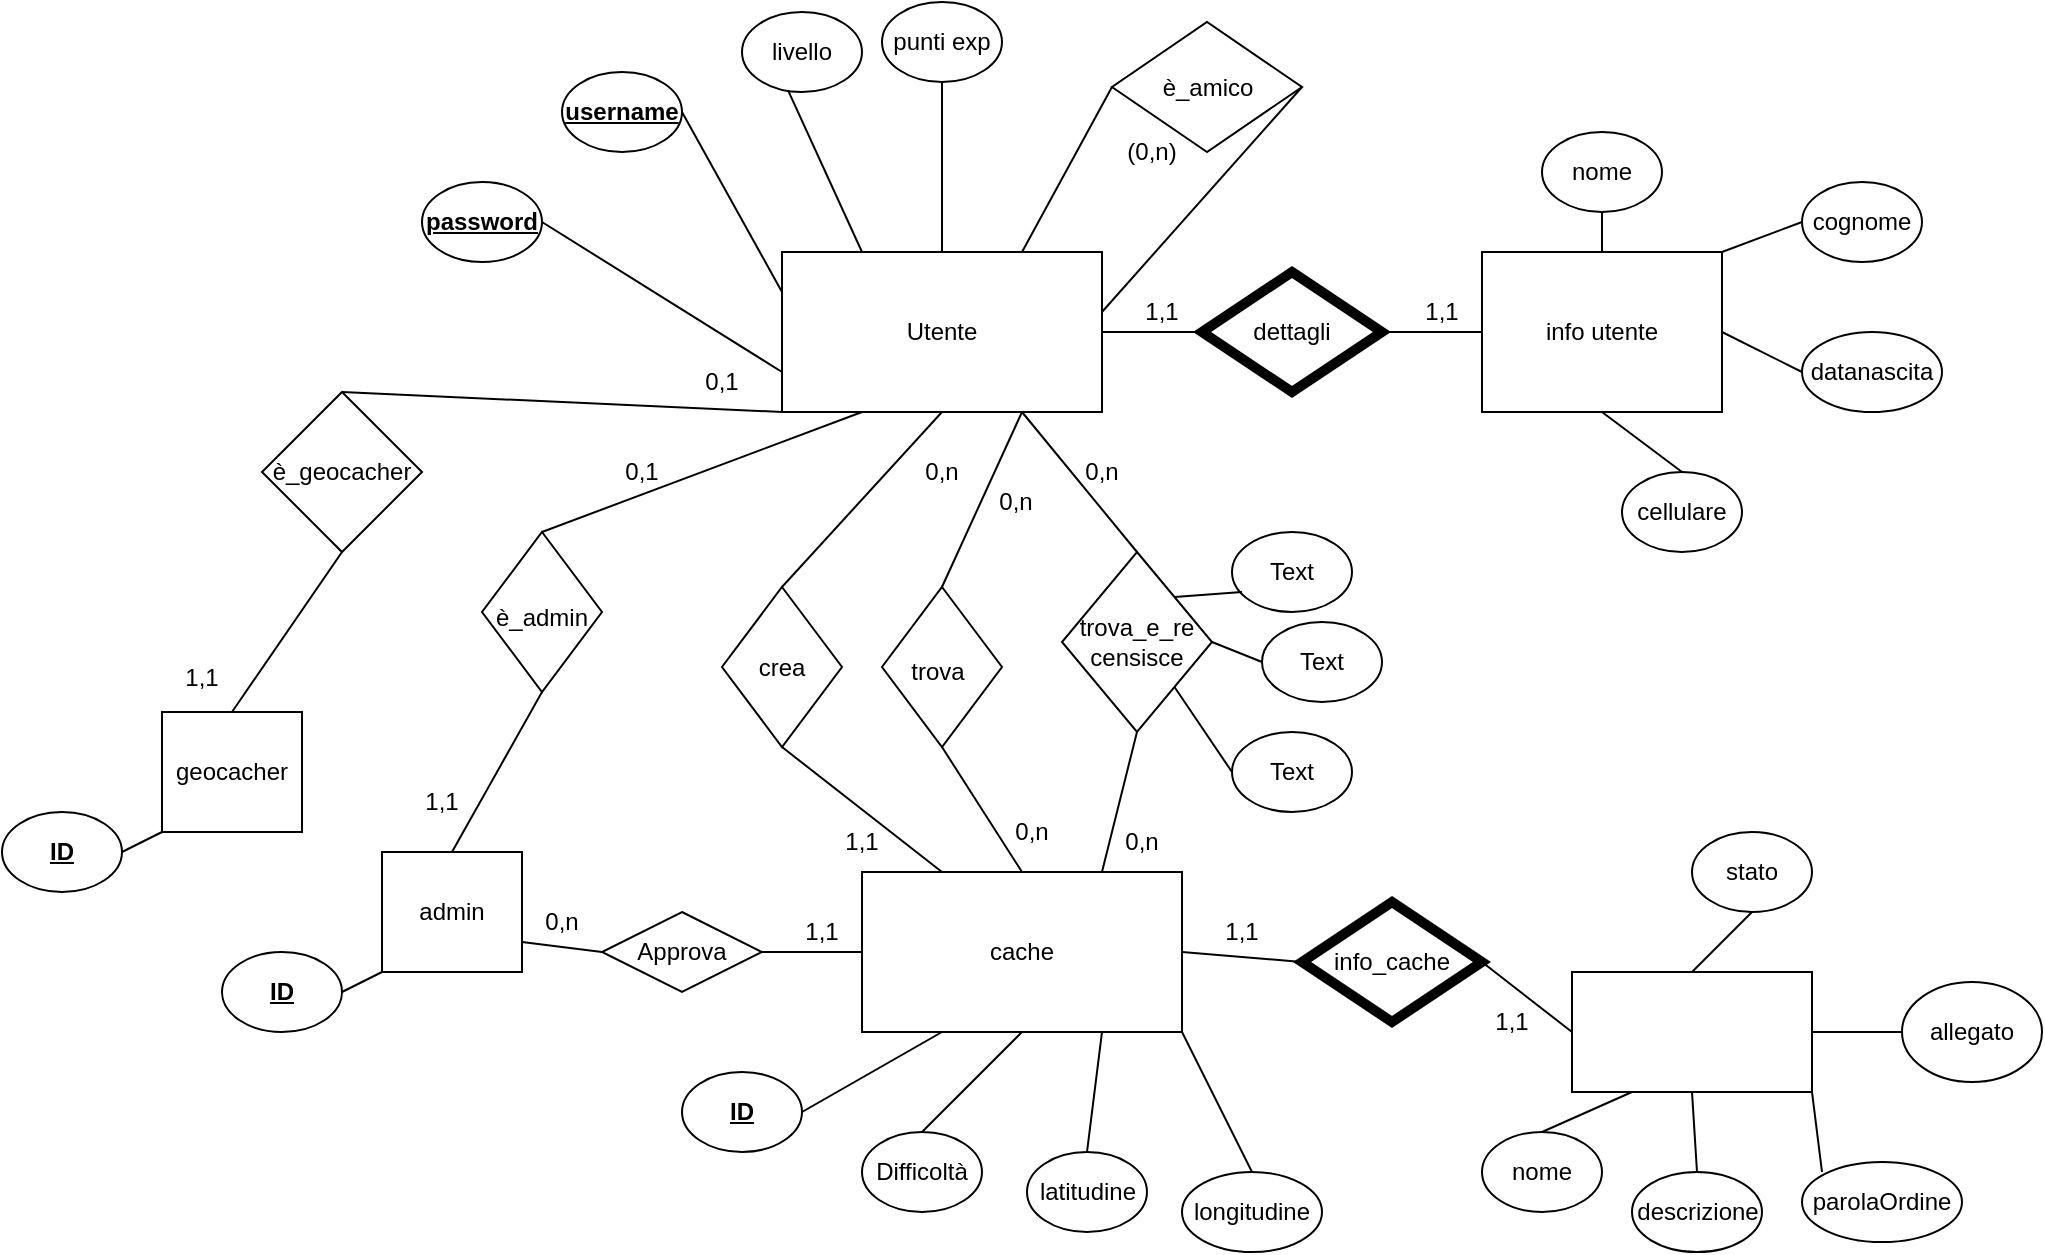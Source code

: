 <mxfile version="21.1.8" type="device">
  <diagram name="Page-1" id="e7e014a7-5840-1c2e-5031-d8a46d1fe8dd">
    <mxGraphModel dx="1300" dy="731" grid="1" gridSize="10" guides="1" tooltips="1" connect="1" arrows="1" fold="1" page="1" pageScale="1" pageWidth="1169" pageHeight="826" background="none" math="0" shadow="0">
      <root>
        <mxCell id="0" />
        <mxCell id="1" parent="0" />
        <mxCell id="Q5NFVKNASg1knYDvpwz5-41" value="" style="rounded=0;whiteSpace=wrap;html=1;" vertex="1" parent="1">
          <mxGeometry x="400" y="200" width="160" height="80" as="geometry" />
        </mxCell>
        <mxCell id="Q5NFVKNASg1knYDvpwz5-49" value="Utente" style="text;html=1;strokeColor=none;fillColor=none;align=center;verticalAlign=middle;whiteSpace=wrap;rounded=0;" vertex="1" parent="1">
          <mxGeometry x="450" y="225" width="60" height="30" as="geometry" />
        </mxCell>
        <mxCell id="Q5NFVKNASg1knYDvpwz5-52" value="" style="ellipse;whiteSpace=wrap;html=1;" vertex="1" parent="1">
          <mxGeometry x="855" y="490" width="60" height="40" as="geometry" />
        </mxCell>
        <mxCell id="Q5NFVKNASg1knYDvpwz5-53" value="" style="ellipse;whiteSpace=wrap;html=1;" vertex="1" parent="1">
          <mxGeometry x="450" y="75" width="60" height="40" as="geometry" />
        </mxCell>
        <mxCell id="Q5NFVKNASg1knYDvpwz5-54" value="" style="ellipse;whiteSpace=wrap;html=1;" vertex="1" parent="1">
          <mxGeometry x="380" y="80" width="60" height="40" as="geometry" />
        </mxCell>
        <mxCell id="Q5NFVKNASg1knYDvpwz5-56" value="" style="ellipse;whiteSpace=wrap;html=1;" vertex="1" parent="1">
          <mxGeometry x="290" y="110" width="60" height="40" as="geometry" />
        </mxCell>
        <mxCell id="Q5NFVKNASg1knYDvpwz5-57" value="" style="ellipse;whiteSpace=wrap;html=1;" vertex="1" parent="1">
          <mxGeometry x="220" y="165" width="60" height="40" as="geometry" />
        </mxCell>
        <mxCell id="Q5NFVKNASg1knYDvpwz5-58" value="&lt;b&gt;&lt;u&gt;password&lt;/u&gt;&lt;/b&gt;" style="text;html=1;strokeColor=none;fillColor=none;align=center;verticalAlign=middle;whiteSpace=wrap;rounded=0;" vertex="1" parent="1">
          <mxGeometry x="220" y="170" width="60" height="30" as="geometry" />
        </mxCell>
        <mxCell id="Q5NFVKNASg1knYDvpwz5-59" value="&lt;b&gt;&lt;u&gt;username&lt;/u&gt;&lt;/b&gt;" style="text;html=1;strokeColor=none;fillColor=none;align=center;verticalAlign=middle;whiteSpace=wrap;rounded=0;" vertex="1" parent="1">
          <mxGeometry x="290" y="112.5" width="60" height="35" as="geometry" />
        </mxCell>
        <mxCell id="Q5NFVKNASg1knYDvpwz5-61" value="" style="rhombus;whiteSpace=wrap;html=1;strokeWidth=5;" vertex="1" parent="1">
          <mxGeometry x="610" y="210" width="90" height="60" as="geometry" />
        </mxCell>
        <mxCell id="Q5NFVKNASg1knYDvpwz5-62" value="" style="rounded=0;whiteSpace=wrap;html=1;" vertex="1" parent="1">
          <mxGeometry x="750" y="200" width="120" height="80" as="geometry" />
        </mxCell>
        <mxCell id="Q5NFVKNASg1knYDvpwz5-63" value="dettagli" style="text;html=1;strokeColor=none;fillColor=none;align=center;verticalAlign=middle;whiteSpace=wrap;rounded=0;" vertex="1" parent="1">
          <mxGeometry x="625" y="225" width="60" height="30" as="geometry" />
        </mxCell>
        <mxCell id="Q5NFVKNASg1knYDvpwz5-64" value="" style="endArrow=none;html=1;rounded=0;exitX=1;exitY=0.5;exitDx=0;exitDy=0;entryX=0;entryY=0.5;entryDx=0;entryDy=0;" edge="1" parent="1" source="Q5NFVKNASg1knYDvpwz5-41" target="Q5NFVKNASg1knYDvpwz5-61">
          <mxGeometry width="50" height="50" relative="1" as="geometry">
            <mxPoint x="570" y="220" as="sourcePoint" />
            <mxPoint x="620" y="170" as="targetPoint" />
          </mxGeometry>
        </mxCell>
        <mxCell id="Q5NFVKNASg1knYDvpwz5-66" value="" style="endArrow=none;html=1;rounded=0;exitX=1;exitY=0.5;exitDx=0;exitDy=0;entryX=0;entryY=0.5;entryDx=0;entryDy=0;" edge="1" parent="1" source="Q5NFVKNASg1knYDvpwz5-61" target="Q5NFVKNASg1knYDvpwz5-62">
          <mxGeometry width="50" height="50" relative="1" as="geometry">
            <mxPoint x="570" y="220" as="sourcePoint" />
            <mxPoint x="620" y="170" as="targetPoint" />
          </mxGeometry>
        </mxCell>
        <mxCell id="Q5NFVKNASg1knYDvpwz5-67" value="info utente" style="text;html=1;strokeColor=none;fillColor=none;align=center;verticalAlign=middle;whiteSpace=wrap;rounded=0;" vertex="1" parent="1">
          <mxGeometry x="780" y="225" width="60" height="30" as="geometry" />
        </mxCell>
        <mxCell id="Q5NFVKNASg1knYDvpwz5-69" value="livello" style="text;html=1;strokeColor=none;fillColor=none;align=center;verticalAlign=middle;whiteSpace=wrap;rounded=0;" vertex="1" parent="1">
          <mxGeometry x="380" y="85" width="60" height="30" as="geometry" />
        </mxCell>
        <mxCell id="Q5NFVKNASg1knYDvpwz5-71" value="punti exp" style="text;html=1;strokeColor=none;fillColor=none;align=center;verticalAlign=middle;whiteSpace=wrap;rounded=0;" vertex="1" parent="1">
          <mxGeometry x="450" y="80" width="60" height="30" as="geometry" />
        </mxCell>
        <mxCell id="Q5NFVKNASg1knYDvpwz5-72" value="" style="ellipse;whiteSpace=wrap;html=1;" vertex="1" parent="1">
          <mxGeometry x="780" y="140" width="60" height="40" as="geometry" />
        </mxCell>
        <mxCell id="Q5NFVKNASg1knYDvpwz5-73" value="" style="ellipse;whiteSpace=wrap;html=1;" vertex="1" parent="1">
          <mxGeometry x="910" y="165" width="60" height="40" as="geometry" />
        </mxCell>
        <mxCell id="Q5NFVKNASg1knYDvpwz5-75" value="" style="ellipse;whiteSpace=wrap;html=1;" vertex="1" parent="1">
          <mxGeometry x="910" y="240" width="70" height="40" as="geometry" />
        </mxCell>
        <mxCell id="Q5NFVKNASg1knYDvpwz5-76" value="" style="ellipse;whiteSpace=wrap;html=1;" vertex="1" parent="1">
          <mxGeometry x="820" y="310" width="60" height="40" as="geometry" />
        </mxCell>
        <mxCell id="Q5NFVKNASg1knYDvpwz5-77" value="cellulare" style="text;html=1;strokeColor=none;fillColor=none;align=center;verticalAlign=middle;whiteSpace=wrap;rounded=0;" vertex="1" parent="1">
          <mxGeometry x="820" y="315" width="60" height="30" as="geometry" />
        </mxCell>
        <mxCell id="Q5NFVKNASg1knYDvpwz5-78" value="datanascita" style="text;html=1;strokeColor=none;fillColor=none;align=center;verticalAlign=middle;whiteSpace=wrap;rounded=0;" vertex="1" parent="1">
          <mxGeometry x="915" y="245" width="60" height="30" as="geometry" />
        </mxCell>
        <mxCell id="Q5NFVKNASg1knYDvpwz5-79" value="cognome" style="text;html=1;strokeColor=none;fillColor=none;align=center;verticalAlign=middle;whiteSpace=wrap;rounded=0;" vertex="1" parent="1">
          <mxGeometry x="910" y="170" width="60" height="30" as="geometry" />
        </mxCell>
        <mxCell id="Q5NFVKNASg1knYDvpwz5-80" value="nome" style="text;html=1;strokeColor=none;fillColor=none;align=center;verticalAlign=middle;whiteSpace=wrap;rounded=0;" vertex="1" parent="1">
          <mxGeometry x="780" y="145" width="60" height="30" as="geometry" />
        </mxCell>
        <mxCell id="Q5NFVKNASg1knYDvpwz5-82" value="" style="endArrow=none;html=1;rounded=0;exitX=0.5;exitY=0;exitDx=0;exitDy=0;entryX=0.5;entryY=1;entryDx=0;entryDy=0;" edge="1" parent="1" source="Q5NFVKNASg1knYDvpwz5-41" target="Q5NFVKNASg1knYDvpwz5-53">
          <mxGeometry width="50" height="50" relative="1" as="geometry">
            <mxPoint x="590" y="300" as="sourcePoint" />
            <mxPoint x="640" y="250" as="targetPoint" />
          </mxGeometry>
        </mxCell>
        <mxCell id="Q5NFVKNASg1knYDvpwz5-83" value="" style="endArrow=none;html=1;rounded=0;exitX=0.5;exitY=1;exitDx=0;exitDy=0;entryX=0.5;entryY=0;entryDx=0;entryDy=0;" edge="1" parent="1" source="Q5NFVKNASg1knYDvpwz5-62" target="Q5NFVKNASg1knYDvpwz5-76">
          <mxGeometry width="50" height="50" relative="1" as="geometry">
            <mxPoint x="595" y="157.5" as="sourcePoint" />
            <mxPoint x="630" y="132.5" as="targetPoint" />
          </mxGeometry>
        </mxCell>
        <mxCell id="Q5NFVKNASg1knYDvpwz5-84" value="" style="endArrow=none;html=1;rounded=0;exitX=0;exitY=0.75;exitDx=0;exitDy=0;entryX=1;entryY=0.5;entryDx=0;entryDy=0;" edge="1" parent="1" source="Q5NFVKNASg1knYDvpwz5-41" target="Q5NFVKNASg1knYDvpwz5-58">
          <mxGeometry width="50" height="50" relative="1" as="geometry">
            <mxPoint x="605" y="167.5" as="sourcePoint" />
            <mxPoint x="640" y="142.5" as="targetPoint" />
          </mxGeometry>
        </mxCell>
        <mxCell id="Q5NFVKNASg1knYDvpwz5-85" value="" style="endArrow=none;html=1;rounded=0;exitX=0;exitY=0.25;exitDx=0;exitDy=0;entryX=1;entryY=0.5;entryDx=0;entryDy=0;" edge="1" parent="1" source="Q5NFVKNASg1knYDvpwz5-41" target="Q5NFVKNASg1knYDvpwz5-59">
          <mxGeometry width="50" height="50" relative="1" as="geometry">
            <mxPoint x="615" y="177.5" as="sourcePoint" />
            <mxPoint x="650" y="152.5" as="targetPoint" />
          </mxGeometry>
        </mxCell>
        <mxCell id="Q5NFVKNASg1knYDvpwz5-87" value="" style="endArrow=none;html=1;rounded=0;exitX=0.25;exitY=0;exitDx=0;exitDy=0;entryX=0.384;entryY=0.98;entryDx=0;entryDy=0;entryPerimeter=0;" edge="1" parent="1" source="Q5NFVKNASg1knYDvpwz5-41" target="Q5NFVKNASg1knYDvpwz5-54">
          <mxGeometry width="50" height="50" relative="1" as="geometry">
            <mxPoint x="635" y="197.5" as="sourcePoint" />
            <mxPoint x="670" y="172.5" as="targetPoint" />
          </mxGeometry>
        </mxCell>
        <mxCell id="Q5NFVKNASg1knYDvpwz5-88" value="" style="endArrow=none;html=1;rounded=0;exitX=1;exitY=0.5;exitDx=0;exitDy=0;entryX=0;entryY=0.5;entryDx=0;entryDy=0;" edge="1" parent="1" source="Q5NFVKNASg1knYDvpwz5-62" target="Q5NFVKNASg1knYDvpwz5-75">
          <mxGeometry width="50" height="50" relative="1" as="geometry">
            <mxPoint x="605" y="167.5" as="sourcePoint" />
            <mxPoint x="640" y="142.5" as="targetPoint" />
          </mxGeometry>
        </mxCell>
        <mxCell id="Q5NFVKNASg1knYDvpwz5-89" value="" style="endArrow=none;html=1;rounded=0;exitX=1;exitY=0;exitDx=0;exitDy=0;entryX=0;entryY=0.5;entryDx=0;entryDy=0;" edge="1" parent="1" source="Q5NFVKNASg1knYDvpwz5-62" target="Q5NFVKNASg1knYDvpwz5-79">
          <mxGeometry width="50" height="50" relative="1" as="geometry">
            <mxPoint x="615" y="177.5" as="sourcePoint" />
            <mxPoint x="650" y="152.5" as="targetPoint" />
          </mxGeometry>
        </mxCell>
        <mxCell id="Q5NFVKNASg1knYDvpwz5-90" value="" style="endArrow=none;html=1;rounded=0;exitX=0.5;exitY=0;exitDx=0;exitDy=0;entryX=0.5;entryY=1;entryDx=0;entryDy=0;" edge="1" parent="1" source="Q5NFVKNASg1knYDvpwz5-62" target="Q5NFVKNASg1knYDvpwz5-72">
          <mxGeometry width="50" height="50" relative="1" as="geometry">
            <mxPoint x="625" y="187.5" as="sourcePoint" />
            <mxPoint x="660" y="162.5" as="targetPoint" />
          </mxGeometry>
        </mxCell>
        <mxCell id="Q5NFVKNASg1knYDvpwz5-96" value="" style="rhombus;whiteSpace=wrap;html=1;direction=west;" vertex="1" parent="1">
          <mxGeometry x="565" y="85" width="95" height="65" as="geometry" />
        </mxCell>
        <mxCell id="Q5NFVKNASg1knYDvpwz5-99" value="" style="endArrow=none;html=1;rounded=0;exitX=0;exitY=0.5;exitDx=0;exitDy=0;entryX=0;entryY=0.5;entryDx=0;entryDy=0;" edge="1" parent="1" source="Q5NFVKNASg1knYDvpwz5-134" target="Q5NFVKNASg1knYDvpwz5-96">
          <mxGeometry width="50" height="50" relative="1" as="geometry">
            <mxPoint x="570" y="260" as="sourcePoint" />
            <mxPoint x="620" y="210" as="targetPoint" />
          </mxGeometry>
        </mxCell>
        <mxCell id="Q5NFVKNASg1knYDvpwz5-100" value="" style="endArrow=none;html=1;rounded=0;exitX=0.75;exitY=0;exitDx=0;exitDy=0;entryX=1;entryY=0.5;entryDx=0;entryDy=0;" edge="1" parent="1" source="Q5NFVKNASg1knYDvpwz5-41" target="Q5NFVKNASg1knYDvpwz5-96">
          <mxGeometry width="50" height="50" relative="1" as="geometry">
            <mxPoint x="570" y="260" as="sourcePoint" />
            <mxPoint x="620" y="210" as="targetPoint" />
          </mxGeometry>
        </mxCell>
        <mxCell id="Q5NFVKNASg1knYDvpwz5-101" value="è_amico" style="text;html=1;strokeColor=none;fillColor=none;align=center;verticalAlign=middle;whiteSpace=wrap;rounded=0;" vertex="1" parent="1">
          <mxGeometry x="582.5" y="102.5" width="60" height="30" as="geometry" />
        </mxCell>
        <mxCell id="Q5NFVKNASg1knYDvpwz5-102" value="(0,n)" style="text;html=1;strokeColor=none;fillColor=none;align=center;verticalAlign=middle;whiteSpace=wrap;rounded=0;" vertex="1" parent="1">
          <mxGeometry x="555" y="135" width="60" height="30" as="geometry" />
        </mxCell>
        <mxCell id="Q5NFVKNASg1knYDvpwz5-103" value="" style="endArrow=none;html=1;rounded=0;exitX=0.5;exitY=1;exitDx=0;exitDy=0;entryX=0.5;entryY=0;entryDx=0;entryDy=0;" edge="1" parent="1" source="Q5NFVKNASg1knYDvpwz5-41" target="Q5NFVKNASg1knYDvpwz5-105">
          <mxGeometry width="50" height="50" relative="1" as="geometry">
            <mxPoint x="580" y="350" as="sourcePoint" />
            <mxPoint x="480" y="380" as="targetPoint" />
          </mxGeometry>
        </mxCell>
        <mxCell id="Q5NFVKNASg1knYDvpwz5-104" value="" style="endArrow=none;html=1;rounded=0;exitX=0.75;exitY=1;exitDx=0;exitDy=0;entryX=0.5;entryY=0;entryDx=0;entryDy=0;" edge="1" parent="1" source="Q5NFVKNASg1knYDvpwz5-41" target="Q5NFVKNASg1knYDvpwz5-106">
          <mxGeometry width="50" height="50" relative="1" as="geometry">
            <mxPoint x="580" y="350" as="sourcePoint" />
            <mxPoint x="590" y="370" as="targetPoint" />
          </mxGeometry>
        </mxCell>
        <mxCell id="Q5NFVKNASg1knYDvpwz5-105" value="" style="rhombus;whiteSpace=wrap;html=1;" vertex="1" parent="1">
          <mxGeometry x="370" y="367.5" width="60" height="80" as="geometry" />
        </mxCell>
        <mxCell id="Q5NFVKNASg1knYDvpwz5-106" value="" style="rhombus;whiteSpace=wrap;html=1;" vertex="1" parent="1">
          <mxGeometry x="540" y="350" width="75" height="90" as="geometry" />
        </mxCell>
        <mxCell id="Q5NFVKNASg1knYDvpwz5-107" value="trova_e_re&lt;br&gt;censisce" style="text;html=1;strokeColor=none;fillColor=none;align=center;verticalAlign=middle;whiteSpace=wrap;rounded=0;" vertex="1" parent="1">
          <mxGeometry x="546.25" y="362.5" width="62.5" height="65" as="geometry" />
        </mxCell>
        <mxCell id="Q5NFVKNASg1knYDvpwz5-108" value="crea" style="text;html=1;strokeColor=none;fillColor=none;align=center;verticalAlign=middle;whiteSpace=wrap;rounded=0;" vertex="1" parent="1">
          <mxGeometry x="370" y="392.5" width="60" height="30" as="geometry" />
        </mxCell>
        <mxCell id="Q5NFVKNASg1knYDvpwz5-109" value="" style="rounded=0;whiteSpace=wrap;html=1;" vertex="1" parent="1">
          <mxGeometry x="440" y="510" width="160" height="80" as="geometry" />
        </mxCell>
        <mxCell id="Q5NFVKNASg1knYDvpwz5-110" value="" style="endArrow=none;html=1;rounded=0;exitX=0.5;exitY=1;exitDx=0;exitDy=0;entryX=0.25;entryY=0;entryDx=0;entryDy=0;" edge="1" parent="1" source="Q5NFVKNASg1knYDvpwz5-105" target="Q5NFVKNASg1knYDvpwz5-109">
          <mxGeometry width="50" height="50" relative="1" as="geometry">
            <mxPoint x="580" y="430" as="sourcePoint" />
            <mxPoint x="630" y="380" as="targetPoint" />
          </mxGeometry>
        </mxCell>
        <mxCell id="Q5NFVKNASg1knYDvpwz5-111" value="" style="endArrow=none;html=1;rounded=0;exitX=0.5;exitY=1;exitDx=0;exitDy=0;entryX=0.75;entryY=0;entryDx=0;entryDy=0;" edge="1" parent="1" source="Q5NFVKNASg1knYDvpwz5-106" target="Q5NFVKNASg1knYDvpwz5-109">
          <mxGeometry width="50" height="50" relative="1" as="geometry">
            <mxPoint x="580" y="430" as="sourcePoint" />
            <mxPoint x="630" y="380" as="targetPoint" />
          </mxGeometry>
        </mxCell>
        <mxCell id="Q5NFVKNASg1knYDvpwz5-112" value="cache" style="text;html=1;strokeColor=none;fillColor=none;align=center;verticalAlign=middle;whiteSpace=wrap;rounded=0;" vertex="1" parent="1">
          <mxGeometry x="490" y="535" width="60" height="30" as="geometry" />
        </mxCell>
        <mxCell id="Q5NFVKNASg1knYDvpwz5-113" value="0,n" style="text;html=1;strokeColor=none;fillColor=none;align=center;verticalAlign=middle;whiteSpace=wrap;rounded=0;" vertex="1" parent="1">
          <mxGeometry x="450" y="295" width="60" height="30" as="geometry" />
        </mxCell>
        <mxCell id="Q5NFVKNASg1knYDvpwz5-114" value="0,n" style="text;html=1;strokeColor=none;fillColor=none;align=center;verticalAlign=middle;whiteSpace=wrap;rounded=0;" vertex="1" parent="1">
          <mxGeometry x="530" y="295" width="60" height="30" as="geometry" />
        </mxCell>
        <mxCell id="Q5NFVKNASg1knYDvpwz5-115" value="1,1" style="text;html=1;strokeColor=none;fillColor=none;align=center;verticalAlign=middle;whiteSpace=wrap;rounded=0;" vertex="1" parent="1">
          <mxGeometry x="410" y="480" width="60" height="30" as="geometry" />
        </mxCell>
        <mxCell id="Q5NFVKNASg1knYDvpwz5-116" value="0,n" style="text;html=1;strokeColor=none;fillColor=none;align=center;verticalAlign=middle;whiteSpace=wrap;rounded=0;" vertex="1" parent="1">
          <mxGeometry x="550" y="480" width="60" height="30" as="geometry" />
        </mxCell>
        <mxCell id="Q5NFVKNASg1knYDvpwz5-117" value="" style="ellipse;whiteSpace=wrap;html=1;" vertex="1" parent="1">
          <mxGeometry x="640" y="385" width="60" height="40" as="geometry" />
        </mxCell>
        <mxCell id="Q5NFVKNASg1knYDvpwz5-118" value="" style="ellipse;whiteSpace=wrap;html=1;" vertex="1" parent="1">
          <mxGeometry x="625" y="440" width="60" height="40" as="geometry" />
        </mxCell>
        <mxCell id="Q5NFVKNASg1knYDvpwz5-119" value="" style="ellipse;whiteSpace=wrap;html=1;" vertex="1" parent="1">
          <mxGeometry x="625" y="340" width="60" height="40" as="geometry" />
        </mxCell>
        <mxCell id="Q5NFVKNASg1knYDvpwz5-120" value="Text" style="text;html=1;strokeColor=none;fillColor=none;align=center;verticalAlign=middle;whiteSpace=wrap;rounded=0;" vertex="1" parent="1">
          <mxGeometry x="625" y="345" width="60" height="30" as="geometry" />
        </mxCell>
        <mxCell id="Q5NFVKNASg1knYDvpwz5-121" value="Text" style="text;html=1;strokeColor=none;fillColor=none;align=center;verticalAlign=middle;whiteSpace=wrap;rounded=0;" vertex="1" parent="1">
          <mxGeometry x="640" y="390" width="60" height="30" as="geometry" />
        </mxCell>
        <mxCell id="Q5NFVKNASg1knYDvpwz5-122" value="Text" style="text;html=1;strokeColor=none;fillColor=none;align=center;verticalAlign=middle;whiteSpace=wrap;rounded=0;" vertex="1" parent="1">
          <mxGeometry x="625" y="445" width="60" height="30" as="geometry" />
        </mxCell>
        <mxCell id="Q5NFVKNASg1knYDvpwz5-123" value="" style="rhombus;whiteSpace=wrap;html=1;" vertex="1" parent="1">
          <mxGeometry x="450" y="367.5" width="60" height="80" as="geometry" />
        </mxCell>
        <mxCell id="Q5NFVKNASg1knYDvpwz5-124" value="trova" style="text;html=1;strokeColor=none;fillColor=none;align=center;verticalAlign=middle;whiteSpace=wrap;rounded=0;" vertex="1" parent="1">
          <mxGeometry x="447.5" y="395" width="60" height="30" as="geometry" />
        </mxCell>
        <mxCell id="Q5NFVKNASg1knYDvpwz5-125" value="" style="endArrow=none;html=1;rounded=0;exitX=0.5;exitY=0;exitDx=0;exitDy=0;entryX=0.75;entryY=1;entryDx=0;entryDy=0;" edge="1" parent="1" source="Q5NFVKNASg1knYDvpwz5-123" target="Q5NFVKNASg1knYDvpwz5-41">
          <mxGeometry width="50" height="50" relative="1" as="geometry">
            <mxPoint x="580" y="420" as="sourcePoint" />
            <mxPoint x="630" y="370" as="targetPoint" />
          </mxGeometry>
        </mxCell>
        <mxCell id="Q5NFVKNASg1knYDvpwz5-126" value="0,n" style="text;html=1;strokeColor=none;fillColor=none;align=center;verticalAlign=middle;whiteSpace=wrap;rounded=0;" vertex="1" parent="1">
          <mxGeometry x="487" y="310" width="60" height="30" as="geometry" />
        </mxCell>
        <mxCell id="Q5NFVKNASg1knYDvpwz5-127" value="" style="endArrow=none;html=1;rounded=0;exitX=0.5;exitY=1;exitDx=0;exitDy=0;entryX=0.5;entryY=0;entryDx=0;entryDy=0;" edge="1" parent="1" source="Q5NFVKNASg1knYDvpwz5-123" target="Q5NFVKNASg1knYDvpwz5-109">
          <mxGeometry width="50" height="50" relative="1" as="geometry">
            <mxPoint x="580" y="420" as="sourcePoint" />
            <mxPoint x="630" y="370" as="targetPoint" />
          </mxGeometry>
        </mxCell>
        <mxCell id="Q5NFVKNASg1knYDvpwz5-128" value="0,n" style="text;html=1;strokeColor=none;fillColor=none;align=center;verticalAlign=middle;whiteSpace=wrap;rounded=0;" vertex="1" parent="1">
          <mxGeometry x="495" y="475" width="60" height="30" as="geometry" />
        </mxCell>
        <mxCell id="Q5NFVKNASg1knYDvpwz5-129" value="" style="endArrow=none;html=1;rounded=0;exitX=1;exitY=0;exitDx=0;exitDy=0;" edge="1" parent="1" source="Q5NFVKNASg1knYDvpwz5-106">
          <mxGeometry width="50" height="50" relative="1" as="geometry">
            <mxPoint x="580" y="420" as="sourcePoint" />
            <mxPoint x="630" y="370" as="targetPoint" />
          </mxGeometry>
        </mxCell>
        <mxCell id="Q5NFVKNASg1knYDvpwz5-131" value="" style="endArrow=none;html=1;rounded=0;exitX=1;exitY=0.5;exitDx=0;exitDy=0;entryX=0;entryY=0.5;entryDx=0;entryDy=0;" edge="1" parent="1" source="Q5NFVKNASg1knYDvpwz5-106" target="Q5NFVKNASg1knYDvpwz5-121">
          <mxGeometry width="50" height="50" relative="1" as="geometry">
            <mxPoint x="750" y="505" as="sourcePoint" />
            <mxPoint x="800" y="455" as="targetPoint" />
          </mxGeometry>
        </mxCell>
        <mxCell id="Q5NFVKNASg1knYDvpwz5-133" value="" style="endArrow=none;html=1;rounded=0;exitX=1;exitY=1;exitDx=0;exitDy=0;entryX=0;entryY=0.5;entryDx=0;entryDy=0;" edge="1" parent="1" source="Q5NFVKNASg1knYDvpwz5-106" target="Q5NFVKNASg1knYDvpwz5-122">
          <mxGeometry width="50" height="50" relative="1" as="geometry">
            <mxPoint x="760" y="535" as="sourcePoint" />
            <mxPoint x="810" y="485" as="targetPoint" />
          </mxGeometry>
        </mxCell>
        <mxCell id="Q5NFVKNASg1knYDvpwz5-134" value="1,1" style="text;html=1;strokeColor=none;fillColor=none;align=center;verticalAlign=middle;whiteSpace=wrap;rounded=0;" vertex="1" parent="1">
          <mxGeometry x="560" y="215" width="60" height="30" as="geometry" />
        </mxCell>
        <mxCell id="Q5NFVKNASg1knYDvpwz5-135" value="1,1" style="text;html=1;strokeColor=none;fillColor=none;align=center;verticalAlign=middle;whiteSpace=wrap;rounded=0;" vertex="1" parent="1">
          <mxGeometry x="700" y="215" width="60" height="30" as="geometry" />
        </mxCell>
        <mxCell id="Q5NFVKNASg1knYDvpwz5-137" value="" style="endArrow=none;html=1;rounded=0;entryX=0.25;entryY=1;entryDx=0;entryDy=0;exitX=0.5;exitY=0;exitDx=0;exitDy=0;" edge="1" parent="1" source="Q5NFVKNASg1knYDvpwz5-138" target="Q5NFVKNASg1knYDvpwz5-41">
          <mxGeometry width="50" height="50" relative="1" as="geometry">
            <mxPoint x="330" y="340" as="sourcePoint" />
            <mxPoint x="320" y="350" as="targetPoint" />
          </mxGeometry>
        </mxCell>
        <mxCell id="Q5NFVKNASg1knYDvpwz5-138" value="" style="rhombus;whiteSpace=wrap;html=1;" vertex="1" parent="1">
          <mxGeometry x="250" y="340" width="60" height="80" as="geometry" />
        </mxCell>
        <mxCell id="Q5NFVKNASg1knYDvpwz5-139" value="è_admin" style="text;html=1;strokeColor=none;fillColor=none;align=center;verticalAlign=middle;whiteSpace=wrap;rounded=0;" vertex="1" parent="1">
          <mxGeometry x="250" y="367.5" width="60" height="30" as="geometry" />
        </mxCell>
        <mxCell id="Q5NFVKNASg1knYDvpwz5-141" value="" style="endArrow=none;html=1;rounded=0;exitX=0;exitY=0.5;exitDx=0;exitDy=0;entryX=1;entryY=0.75;entryDx=0;entryDy=0;" edge="1" parent="1" source="Q5NFVKNASg1knYDvpwz5-162" target="Q5NFVKNASg1knYDvpwz5-143">
          <mxGeometry width="50" height="50" relative="1" as="geometry">
            <mxPoint x="830" y="615" as="sourcePoint" />
            <mxPoint x="880" y="565" as="targetPoint" />
          </mxGeometry>
        </mxCell>
        <mxCell id="Q5NFVKNASg1knYDvpwz5-142" value="" style="endArrow=none;html=1;rounded=0;entryX=0.5;entryY=1;entryDx=0;entryDy=0;exitX=0.5;exitY=0;exitDx=0;exitDy=0;" edge="1" parent="1" source="Q5NFVKNASg1knYDvpwz5-143" target="Q5NFVKNASg1knYDvpwz5-138">
          <mxGeometry width="50" height="50" relative="1" as="geometry">
            <mxPoint x="250" y="490" as="sourcePoint" />
            <mxPoint x="300" y="440" as="targetPoint" />
          </mxGeometry>
        </mxCell>
        <mxCell id="Q5NFVKNASg1knYDvpwz5-143" value="" style="rounded=0;whiteSpace=wrap;html=1;" vertex="1" parent="1">
          <mxGeometry x="200" y="500" width="70" height="60" as="geometry" />
        </mxCell>
        <mxCell id="Q5NFVKNASg1knYDvpwz5-144" value="admin" style="text;html=1;strokeColor=none;fillColor=none;align=center;verticalAlign=middle;whiteSpace=wrap;rounded=0;" vertex="1" parent="1">
          <mxGeometry x="205" y="515" width="60" height="30" as="geometry" />
        </mxCell>
        <mxCell id="Q5NFVKNASg1knYDvpwz5-145" value="" style="rhombus;whiteSpace=wrap;html=1;" vertex="1" parent="1">
          <mxGeometry x="140" y="270" width="80" height="80" as="geometry" />
        </mxCell>
        <mxCell id="Q5NFVKNASg1knYDvpwz5-146" value="è_geocacher" style="text;html=1;strokeColor=none;fillColor=none;align=center;verticalAlign=middle;whiteSpace=wrap;rounded=0;" vertex="1" parent="1">
          <mxGeometry x="150" y="295" width="60" height="30" as="geometry" />
        </mxCell>
        <mxCell id="Q5NFVKNASg1knYDvpwz5-147" value="" style="endArrow=none;html=1;rounded=0;entryX=0.5;entryY=1;entryDx=0;entryDy=0;exitX=0.5;exitY=0;exitDx=0;exitDy=0;" edge="1" parent="1" source="Q5NFVKNASg1knYDvpwz5-148" target="Q5NFVKNASg1knYDvpwz5-145">
          <mxGeometry width="50" height="50" relative="1" as="geometry">
            <mxPoint x="140" y="420" as="sourcePoint" />
            <mxPoint x="190" y="370" as="targetPoint" />
          </mxGeometry>
        </mxCell>
        <mxCell id="Q5NFVKNASg1knYDvpwz5-148" value="" style="rounded=0;whiteSpace=wrap;html=1;" vertex="1" parent="1">
          <mxGeometry x="90" y="430" width="70" height="60" as="geometry" />
        </mxCell>
        <mxCell id="Q5NFVKNASg1knYDvpwz5-149" value="geocacher" style="text;html=1;strokeColor=none;fillColor=none;align=center;verticalAlign=middle;whiteSpace=wrap;rounded=0;" vertex="1" parent="1">
          <mxGeometry x="95" y="445" width="60" height="30" as="geometry" />
        </mxCell>
        <mxCell id="Q5NFVKNASg1knYDvpwz5-150" value="" style="endArrow=none;html=1;rounded=0;exitX=0.5;exitY=0;exitDx=0;exitDy=0;entryX=0;entryY=1;entryDx=0;entryDy=0;" edge="1" parent="1" source="Q5NFVKNASg1knYDvpwz5-145" target="Q5NFVKNASg1knYDvpwz5-41">
          <mxGeometry width="50" height="50" relative="1" as="geometry">
            <mxPoint x="240" y="305" as="sourcePoint" />
            <mxPoint x="290" y="255" as="targetPoint" />
          </mxGeometry>
        </mxCell>
        <mxCell id="Q5NFVKNASg1knYDvpwz5-151" value="1,1" style="text;html=1;strokeColor=none;fillColor=none;align=center;verticalAlign=middle;whiteSpace=wrap;rounded=0;" vertex="1" parent="1">
          <mxGeometry x="80" y="397.5" width="60" height="30" as="geometry" />
        </mxCell>
        <mxCell id="Q5NFVKNASg1knYDvpwz5-152" value="1,1" style="text;html=1;strokeColor=none;fillColor=none;align=center;verticalAlign=middle;whiteSpace=wrap;rounded=0;" vertex="1" parent="1">
          <mxGeometry x="200" y="460" width="60" height="30" as="geometry" />
        </mxCell>
        <mxCell id="Q5NFVKNASg1knYDvpwz5-153" value="0,1" style="text;html=1;strokeColor=none;fillColor=none;align=center;verticalAlign=middle;whiteSpace=wrap;rounded=0;" vertex="1" parent="1">
          <mxGeometry x="340" y="250" width="60" height="30" as="geometry" />
        </mxCell>
        <mxCell id="Q5NFVKNASg1knYDvpwz5-154" value="0,1" style="text;html=1;strokeColor=none;fillColor=none;align=center;verticalAlign=middle;whiteSpace=wrap;rounded=0;" vertex="1" parent="1">
          <mxGeometry x="300" y="295" width="60" height="30" as="geometry" />
        </mxCell>
        <mxCell id="Q5NFVKNASg1knYDvpwz5-156" value="" style="ellipse;whiteSpace=wrap;html=1;" vertex="1" parent="1">
          <mxGeometry x="10" y="480" width="60" height="40" as="geometry" />
        </mxCell>
        <mxCell id="Q5NFVKNASg1knYDvpwz5-157" value="" style="ellipse;whiteSpace=wrap;html=1;" vertex="1" parent="1">
          <mxGeometry x="120" y="550" width="60" height="40" as="geometry" />
        </mxCell>
        <mxCell id="Q5NFVKNASg1knYDvpwz5-158" value="" style="endArrow=none;html=1;rounded=0;exitX=1;exitY=0.5;exitDx=0;exitDy=0;entryX=0;entryY=1;entryDx=0;entryDy=0;" edge="1" parent="1" source="Q5NFVKNASg1knYDvpwz5-157" target="Q5NFVKNASg1knYDvpwz5-143">
          <mxGeometry width="50" height="50" relative="1" as="geometry">
            <mxPoint x="840" y="625" as="sourcePoint" />
            <mxPoint x="890" y="575" as="targetPoint" />
          </mxGeometry>
        </mxCell>
        <mxCell id="Q5NFVKNASg1knYDvpwz5-159" value="" style="endArrow=none;html=1;rounded=0;exitX=1;exitY=0.5;exitDx=0;exitDy=0;entryX=0;entryY=1;entryDx=0;entryDy=0;" edge="1" parent="1" source="Q5NFVKNASg1knYDvpwz5-156" target="Q5NFVKNASg1knYDvpwz5-148">
          <mxGeometry width="50" height="50" relative="1" as="geometry">
            <mxPoint x="45" y="590" as="sourcePoint" />
            <mxPoint x="95" y="540" as="targetPoint" />
          </mxGeometry>
        </mxCell>
        <mxCell id="Q5NFVKNASg1knYDvpwz5-160" value="&lt;b&gt;&lt;u&gt;ID&lt;/u&gt;&lt;/b&gt;" style="text;html=1;strokeColor=none;fillColor=none;align=center;verticalAlign=middle;whiteSpace=wrap;rounded=0;" vertex="1" parent="1">
          <mxGeometry x="120" y="555" width="60" height="30" as="geometry" />
        </mxCell>
        <mxCell id="Q5NFVKNASg1knYDvpwz5-161" value="&lt;b&gt;&lt;u&gt;ID&lt;/u&gt;&lt;/b&gt;" style="text;html=1;strokeColor=none;fillColor=none;align=center;verticalAlign=middle;whiteSpace=wrap;rounded=0;" vertex="1" parent="1">
          <mxGeometry x="10" y="485" width="60" height="30" as="geometry" />
        </mxCell>
        <mxCell id="Q5NFVKNASg1knYDvpwz5-162" value="" style="rhombus;whiteSpace=wrap;html=1;" vertex="1" parent="1">
          <mxGeometry x="310" y="530" width="80" height="40" as="geometry" />
        </mxCell>
        <mxCell id="Q5NFVKNASg1knYDvpwz5-163" value="Approva" style="text;html=1;strokeColor=none;fillColor=none;align=center;verticalAlign=middle;whiteSpace=wrap;rounded=0;" vertex="1" parent="1">
          <mxGeometry x="320" y="535" width="60" height="30" as="geometry" />
        </mxCell>
        <mxCell id="Q5NFVKNASg1knYDvpwz5-164" value="" style="endArrow=none;html=1;rounded=0;exitX=1;exitY=0.5;exitDx=0;exitDy=0;entryX=0;entryY=0.5;entryDx=0;entryDy=0;" edge="1" parent="1" source="Q5NFVKNASg1knYDvpwz5-162" target="Q5NFVKNASg1knYDvpwz5-109">
          <mxGeometry width="50" height="50" relative="1" as="geometry">
            <mxPoint x="410" y="590" as="sourcePoint" />
            <mxPoint x="460" y="540" as="targetPoint" />
          </mxGeometry>
        </mxCell>
        <mxCell id="Q5NFVKNASg1knYDvpwz5-165" value="0,n" style="text;html=1;strokeColor=none;fillColor=none;align=center;verticalAlign=middle;whiteSpace=wrap;rounded=0;" vertex="1" parent="1">
          <mxGeometry x="260" y="520" width="60" height="30" as="geometry" />
        </mxCell>
        <mxCell id="Q5NFVKNASg1knYDvpwz5-167" value="1,1" style="text;html=1;strokeColor=none;fillColor=none;align=center;verticalAlign=middle;whiteSpace=wrap;rounded=0;" vertex="1" parent="1">
          <mxGeometry x="390" y="525" width="60" height="30" as="geometry" />
        </mxCell>
        <mxCell id="Q5NFVKNASg1knYDvpwz5-170" value="" style="ellipse;whiteSpace=wrap;html=1;" vertex="1" parent="1">
          <mxGeometry x="750" y="640" width="60" height="40" as="geometry" />
        </mxCell>
        <mxCell id="Q5NFVKNASg1knYDvpwz5-171" value="" style="ellipse;whiteSpace=wrap;html=1;" vertex="1" parent="1">
          <mxGeometry x="600" y="660" width="70" height="40" as="geometry" />
        </mxCell>
        <mxCell id="Q5NFVKNASg1knYDvpwz5-172" value="" style="ellipse;whiteSpace=wrap;html=1;" vertex="1" parent="1">
          <mxGeometry x="522.5" y="650" width="60" height="40" as="geometry" />
        </mxCell>
        <mxCell id="Q5NFVKNASg1knYDvpwz5-173" value="" style="ellipse;whiteSpace=wrap;html=1;" vertex="1" parent="1">
          <mxGeometry x="440" y="640" width="60" height="40" as="geometry" />
        </mxCell>
        <mxCell id="Q5NFVKNASg1knYDvpwz5-174" value="" style="ellipse;whiteSpace=wrap;html=1;" vertex="1" parent="1">
          <mxGeometry x="350" y="610" width="60" height="40" as="geometry" />
        </mxCell>
        <mxCell id="Q5NFVKNASg1knYDvpwz5-176" value="" style="rhombus;whiteSpace=wrap;html=1;strokeWidth=5;" vertex="1" parent="1">
          <mxGeometry x="660" y="525" width="90" height="60" as="geometry" />
        </mxCell>
        <mxCell id="Q5NFVKNASg1knYDvpwz5-177" value="info_cache" style="text;html=1;strokeColor=none;fillColor=none;align=center;verticalAlign=middle;whiteSpace=wrap;rounded=0;" vertex="1" parent="1">
          <mxGeometry x="675" y="540" width="60" height="30" as="geometry" />
        </mxCell>
        <mxCell id="Q5NFVKNASg1knYDvpwz5-178" value="" style="rounded=0;whiteSpace=wrap;html=1;" vertex="1" parent="1">
          <mxGeometry x="795" y="560" width="120" height="60" as="geometry" />
        </mxCell>
        <mxCell id="Q5NFVKNASg1knYDvpwz5-181" value="" style="endArrow=none;html=1;rounded=0;exitX=1;exitY=0.5;exitDx=0;exitDy=0;entryX=0;entryY=0.5;entryDx=0;entryDy=0;" edge="1" parent="1" source="Q5NFVKNASg1knYDvpwz5-176" target="Q5NFVKNASg1knYDvpwz5-178">
          <mxGeometry width="50" height="50" relative="1" as="geometry">
            <mxPoint x="950" y="450" as="sourcePoint" />
            <mxPoint x="1000" y="445" as="targetPoint" />
          </mxGeometry>
        </mxCell>
        <mxCell id="Q5NFVKNASg1knYDvpwz5-182" value="" style="endArrow=none;html=1;rounded=0;exitX=0.5;exitY=0;exitDx=0;exitDy=0;entryX=1;entryY=1;entryDx=0;entryDy=0;" edge="1" parent="1" source="Q5NFVKNASg1knYDvpwz5-171" target="Q5NFVKNASg1knYDvpwz5-109">
          <mxGeometry width="50" height="50" relative="1" as="geometry">
            <mxPoint x="960" y="505" as="sourcePoint" />
            <mxPoint x="1010" y="455" as="targetPoint" />
          </mxGeometry>
        </mxCell>
        <mxCell id="Q5NFVKNASg1knYDvpwz5-183" value="" style="endArrow=none;html=1;rounded=0;exitX=0.5;exitY=0;exitDx=0;exitDy=0;entryX=0.75;entryY=1;entryDx=0;entryDy=0;" edge="1" parent="1" source="Q5NFVKNASg1knYDvpwz5-172" target="Q5NFVKNASg1knYDvpwz5-109">
          <mxGeometry width="50" height="50" relative="1" as="geometry">
            <mxPoint x="970" y="515" as="sourcePoint" />
            <mxPoint x="1020" y="465" as="targetPoint" />
          </mxGeometry>
        </mxCell>
        <mxCell id="Q5NFVKNASg1knYDvpwz5-184" value="" style="endArrow=none;html=1;rounded=0;exitX=0.5;exitY=0;exitDx=0;exitDy=0;entryX=0.5;entryY=1;entryDx=0;entryDy=0;" edge="1" parent="1" source="Q5NFVKNASg1knYDvpwz5-173" target="Q5NFVKNASg1knYDvpwz5-109">
          <mxGeometry width="50" height="50" relative="1" as="geometry">
            <mxPoint x="980" y="525" as="sourcePoint" />
            <mxPoint x="1030" y="475" as="targetPoint" />
          </mxGeometry>
        </mxCell>
        <mxCell id="Q5NFVKNASg1knYDvpwz5-185" value="" style="endArrow=none;html=1;rounded=0;exitX=1;exitY=0.5;exitDx=0;exitDy=0;entryX=0.25;entryY=1;entryDx=0;entryDy=0;" edge="1" parent="1" source="Q5NFVKNASg1knYDvpwz5-174" target="Q5NFVKNASg1knYDvpwz5-109">
          <mxGeometry width="50" height="50" relative="1" as="geometry">
            <mxPoint x="415" y="650" as="sourcePoint" />
            <mxPoint x="465" y="600" as="targetPoint" />
          </mxGeometry>
        </mxCell>
        <mxCell id="Q5NFVKNASg1knYDvpwz5-186" value="Difficoltà" style="text;html=1;strokeColor=none;fillColor=none;align=center;verticalAlign=middle;whiteSpace=wrap;rounded=0;" vertex="1" parent="1">
          <mxGeometry x="440" y="645" width="60" height="30" as="geometry" />
        </mxCell>
        <mxCell id="Q5NFVKNASg1knYDvpwz5-187" value="&lt;b&gt;&lt;u&gt;ID&lt;/u&gt;&lt;/b&gt;" style="text;html=1;strokeColor=none;fillColor=none;align=center;verticalAlign=middle;whiteSpace=wrap;rounded=0;" vertex="1" parent="1">
          <mxGeometry x="350" y="615" width="60" height="30" as="geometry" />
        </mxCell>
        <mxCell id="Q5NFVKNASg1knYDvpwz5-188" value="latitudine" style="text;html=1;strokeColor=none;fillColor=none;align=center;verticalAlign=middle;whiteSpace=wrap;rounded=0;" vertex="1" parent="1">
          <mxGeometry x="522.5" y="655" width="60" height="30" as="geometry" />
        </mxCell>
        <mxCell id="Q5NFVKNASg1knYDvpwz5-189" value="nome" style="text;html=1;strokeColor=none;fillColor=none;align=center;verticalAlign=middle;whiteSpace=wrap;rounded=0;" vertex="1" parent="1">
          <mxGeometry x="750" y="645" width="60" height="30" as="geometry" />
        </mxCell>
        <mxCell id="Q5NFVKNASg1knYDvpwz5-190" value="longitudine" style="text;html=1;strokeColor=none;fillColor=none;align=center;verticalAlign=middle;whiteSpace=wrap;rounded=0;" vertex="1" parent="1">
          <mxGeometry x="605" y="665" width="60" height="30" as="geometry" />
        </mxCell>
        <mxCell id="Q5NFVKNASg1knYDvpwz5-191" value="" style="endArrow=none;html=1;rounded=0;exitX=0;exitY=0.5;exitDx=0;exitDy=0;entryX=1;entryY=0.5;entryDx=0;entryDy=0;" edge="1" parent="1" source="Q5NFVKNASg1knYDvpwz5-176" target="Q5NFVKNASg1knYDvpwz5-109">
          <mxGeometry width="50" height="50" relative="1" as="geometry">
            <mxPoint x="960" y="505" as="sourcePoint" />
            <mxPoint x="1010" y="455" as="targetPoint" />
          </mxGeometry>
        </mxCell>
        <mxCell id="Q5NFVKNASg1knYDvpwz5-192" value="" style="endArrow=none;html=1;rounded=0;exitX=0;exitY=0;exitDx=0;exitDy=0;entryX=1;entryY=1;entryDx=0;entryDy=0;" edge="1" parent="1" source="Q5NFVKNASg1knYDvpwz5-201" target="Q5NFVKNASg1knYDvpwz5-178">
          <mxGeometry width="50" height="50" relative="1" as="geometry">
            <mxPoint x="960" y="460" as="sourcePoint" />
            <mxPoint x="1010" y="455" as="targetPoint" />
          </mxGeometry>
        </mxCell>
        <mxCell id="Q5NFVKNASg1knYDvpwz5-193" value="" style="endArrow=none;html=1;rounded=0;exitX=1;exitY=0.5;exitDx=0;exitDy=0;entryX=0;entryY=0.5;entryDx=0;entryDy=0;" edge="1" parent="1" source="Q5NFVKNASg1knYDvpwz5-178" target="Q5NFVKNASg1knYDvpwz5-206">
          <mxGeometry width="50" height="50" relative="1" as="geometry">
            <mxPoint x="970" y="470" as="sourcePoint" />
            <mxPoint x="1020" y="465" as="targetPoint" />
          </mxGeometry>
        </mxCell>
        <mxCell id="Q5NFVKNASg1knYDvpwz5-194" value="" style="endArrow=none;html=1;rounded=0;exitX=0.5;exitY=0;exitDx=0;exitDy=0;entryX=0.5;entryY=1;entryDx=0;entryDy=0;" edge="1" parent="1" source="Q5NFVKNASg1knYDvpwz5-198" target="Q5NFVKNASg1knYDvpwz5-178">
          <mxGeometry width="50" height="50" relative="1" as="geometry">
            <mxPoint x="980" y="480" as="sourcePoint" />
            <mxPoint x="1030" y="475" as="targetPoint" />
          </mxGeometry>
        </mxCell>
        <mxCell id="Q5NFVKNASg1knYDvpwz5-195" value="1,1" style="text;html=1;strokeColor=none;fillColor=none;align=center;verticalAlign=middle;whiteSpace=wrap;rounded=0;" vertex="1" parent="1">
          <mxGeometry x="600" y="525" width="60" height="30" as="geometry" />
        </mxCell>
        <mxCell id="Q5NFVKNASg1knYDvpwz5-196" value="1,1" style="text;html=1;strokeColor=none;fillColor=none;align=center;verticalAlign=middle;whiteSpace=wrap;rounded=0;" vertex="1" parent="1">
          <mxGeometry x="735" y="570" width="60" height="30" as="geometry" />
        </mxCell>
        <mxCell id="Q5NFVKNASg1knYDvpwz5-197" value="" style="ellipse;whiteSpace=wrap;html=1;" vertex="1" parent="1">
          <mxGeometry x="910" y="655" width="80" height="40" as="geometry" />
        </mxCell>
        <mxCell id="Q5NFVKNASg1knYDvpwz5-198" value="" style="ellipse;whiteSpace=wrap;html=1;" vertex="1" parent="1">
          <mxGeometry x="825" y="660" width="65" height="40" as="geometry" />
        </mxCell>
        <mxCell id="Q5NFVKNASg1knYDvpwz5-201" value="parolaOrdine" style="text;html=1;strokeColor=none;fillColor=none;align=center;verticalAlign=middle;whiteSpace=wrap;rounded=0;" vertex="1" parent="1">
          <mxGeometry x="920" y="660" width="60" height="30" as="geometry" />
        </mxCell>
        <mxCell id="Q5NFVKNASg1knYDvpwz5-202" value="descrizione" style="text;html=1;strokeColor=none;fillColor=none;align=center;verticalAlign=middle;whiteSpace=wrap;rounded=0;" vertex="1" parent="1">
          <mxGeometry x="827.5" y="665" width="60" height="30" as="geometry" />
        </mxCell>
        <mxCell id="Q5NFVKNASg1knYDvpwz5-203" value="stato" style="text;html=1;strokeColor=none;fillColor=none;align=center;verticalAlign=middle;whiteSpace=wrap;rounded=0;" vertex="1" parent="1">
          <mxGeometry x="855" y="495" width="60" height="30" as="geometry" />
        </mxCell>
        <mxCell id="Q5NFVKNASg1knYDvpwz5-206" value="" style="ellipse;whiteSpace=wrap;html=1;" vertex="1" parent="1">
          <mxGeometry x="960" y="565" width="70" height="50" as="geometry" />
        </mxCell>
        <mxCell id="Q5NFVKNASg1knYDvpwz5-207" value="allegato" style="text;html=1;strokeColor=none;fillColor=none;align=center;verticalAlign=middle;whiteSpace=wrap;rounded=0;" vertex="1" parent="1">
          <mxGeometry x="965" y="575" width="60" height="30" as="geometry" />
        </mxCell>
        <mxCell id="Q5NFVKNASg1knYDvpwz5-208" value="" style="endArrow=none;html=1;rounded=0;exitX=0.5;exitY=1;exitDx=0;exitDy=0;entryX=0.5;entryY=0;entryDx=0;entryDy=0;" edge="1" parent="1" source="Q5NFVKNASg1knYDvpwz5-52" target="Q5NFVKNASg1knYDvpwz5-178">
          <mxGeometry width="50" height="50" relative="1" as="geometry">
            <mxPoint x="990" y="490" as="sourcePoint" />
            <mxPoint x="1040" y="485" as="targetPoint" />
          </mxGeometry>
        </mxCell>
        <mxCell id="Q5NFVKNASg1knYDvpwz5-209" value="" style="endArrow=none;html=1;rounded=0;exitX=0.5;exitY=0;exitDx=0;exitDy=0;entryX=0.25;entryY=1;entryDx=0;entryDy=0;" edge="1" parent="1" source="Q5NFVKNASg1knYDvpwz5-170" target="Q5NFVKNASg1knYDvpwz5-178">
          <mxGeometry width="50" height="50" relative="1" as="geometry">
            <mxPoint x="1000" y="500" as="sourcePoint" />
            <mxPoint x="1050" y="495" as="targetPoint" />
          </mxGeometry>
        </mxCell>
      </root>
    </mxGraphModel>
  </diagram>
</mxfile>

